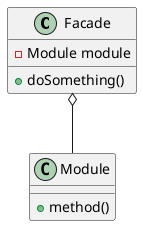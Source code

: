 @startuml

Facade o-- Module

class Facade {
    -Module module
    +doSomething()
}

class Module{
    +method()
}

@enduml